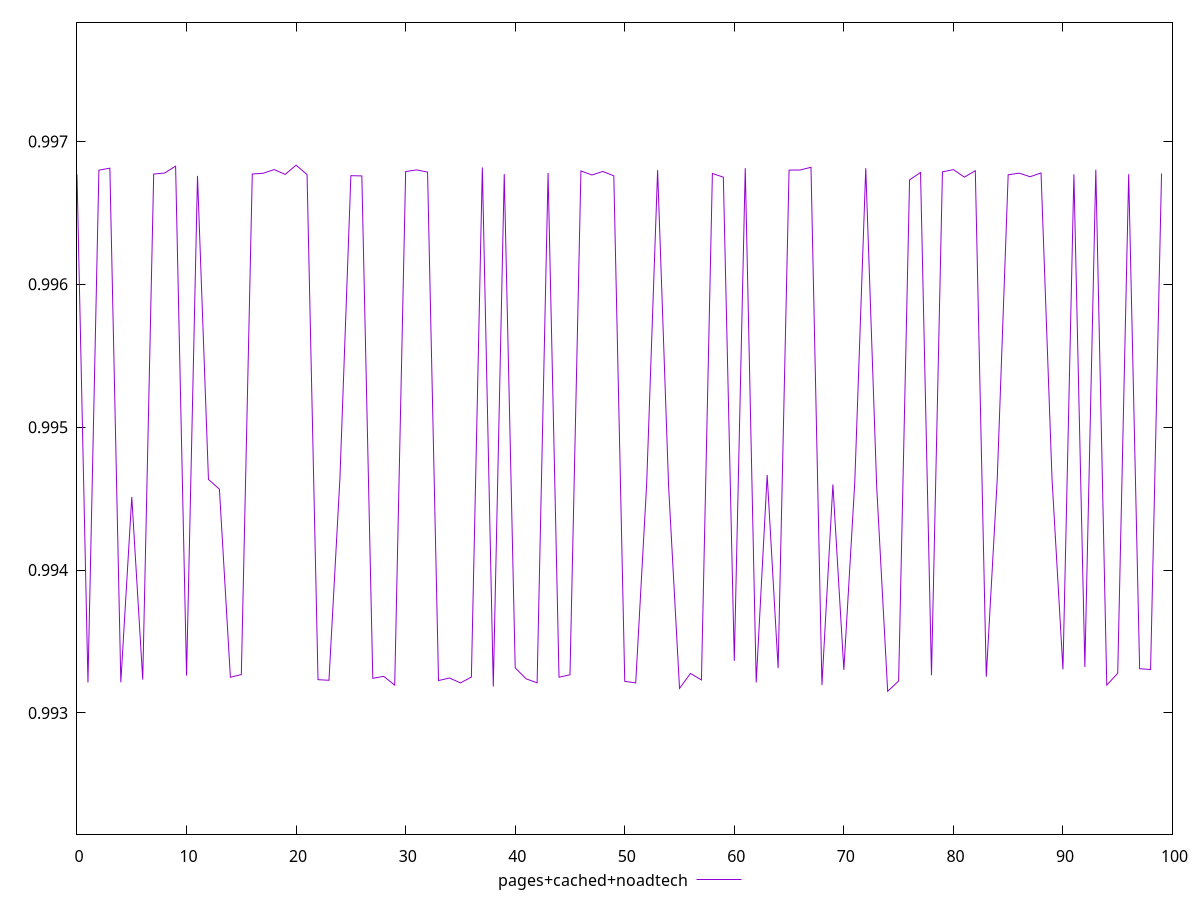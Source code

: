 $_pagesCachedNoadtech <<EOF
0.9967708241434381
0.9932127764341003
0.9967993744565593
0.9968133598133501
0.9932144836125589
0.9945117294489174
0.9932333923102405
0.9967720500155577
0.9967795218163529
0.9968274163487094
0.9932610645475979
0.9967591627738079
0.9946341531038494
0.9945666741489134
0.9932500791019722
0.9932685734675951
0.9967725623204016
0.9967777003920356
0.9968036209298983
0.996769733549535
0.9968344402663621
0.9967682667334804
0.9932328247502897
0.9932286543599946
0.9946426579718255
0.9967607248083161
0.9967591374264386
0.9932424222861915
0.9932561071261774
0.99319482058905
0.9967896243256968
0.9968012232501926
0.9967861289238895
0.9932267482422772
0.9932444859410225
0.993210406051867
0.993250859416624
0.996818034564528
0.993184533790433
0.9967719282480934
0.9933156509459822
0.993238663558925
0.9932108641477349
0.9967801364311336
0.9932503037446341
0.9932669960396503
0.9967939375887411
0.9967656514435665
0.9967902763951543
0.9967599899386813
0.9932213171570254
0.9932103090870517
0.9946018672565259
0.9967993607588195
0.9945916058909108
0.9931719124748446
0.9932764075083824
0.9932309017023955
0.9967763326723575
0.9967502775498975
0.9933646674062402
0.9968133029252231
0.9932133719043956
0.9946664647290202
0.9933135735357537
0.9967998835248849
0.9968003480255792
0.996819465190576
0.9931949097838504
0.9945989181854413
0.9933015030807364
0.9946191606578033
0.9968131777686778
0.9945802438416487
0.9931517580410165
0.9932233459042623
0.996731397649725
0.9967831302803449
0.9932644641272257
0.9967872966622856
0.9968033335528177
0.9967506423575214
0.9967957293169243
0.9932530798068577
0.9946330993270447
0.9967672755470494
0.9967785056755433
0.9967534720430244
0.9967796938255695
0.9946426045966312
0.993305075116738
0.9967699197398935
0.993321909732988
0.9968026720561771
0.9931945450709352
0.993277900836632
0.9967711791880146
0.9933097237708621
0.9933041846848372
0.9967758139272608
EOF
set key outside below
set terminal pngcairo
set output "report_00005_2020-11-02T22-26-11.212Z/first-cpu-idle/pages+cached+noadtech//score.png"
set yrange [0.9921517580410165:0.9978344402663621]
plot $_pagesCachedNoadtech title "pages+cached+noadtech" with line ,